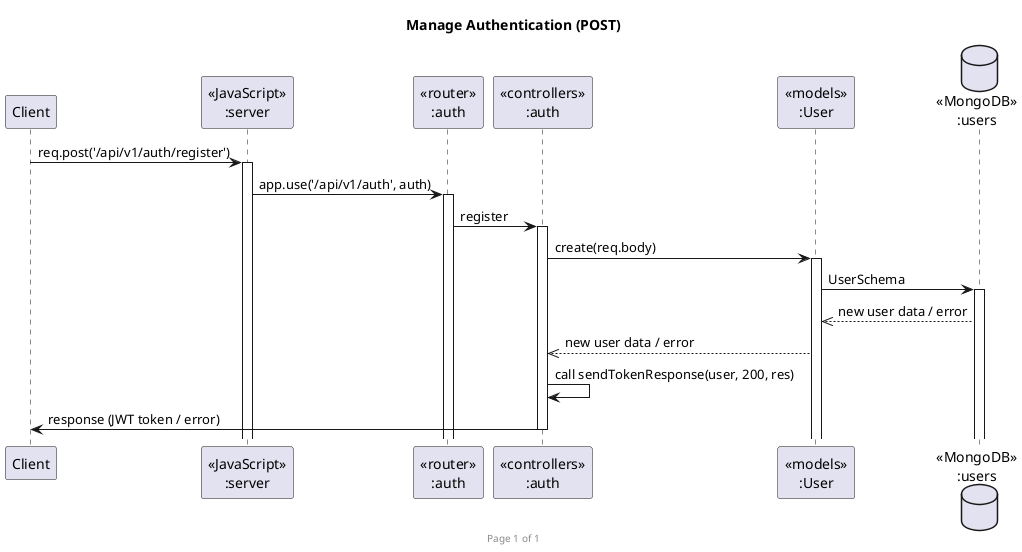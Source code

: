 @startuml Manage Authentication (POST)

footer Page %page% of %lastpage%
title "Manage Authentication (POST)"

participant "Client" as client
participant "<<JavaScript>>\n:server" as server
participant "<<router>>\n:auth" as routerAuth
participant "<<controllers>>\n:auth" as controllersAuth
participant "<<models>>\n:User" as modelUser
database "<<MongoDB>>\n:users" as UsersDatabase

client -> server ++ : req.post('/api/v1/auth/register')
server -> routerAuth ++ : app.use('/api/v1/auth', auth)
routerAuth -> controllersAuth ++ : register
controllersAuth -> modelUser ++ : create(req.body)
modelUser -> UsersDatabase ++ : UserSchema

UsersDatabase -->> modelUser : new user data / error
modelUser -->> controllersAuth : new user data / error
controllersAuth -> controllersAuth : call sendTokenResponse(user, 200, res)
controllersAuth -> client -- : response (JWT token / error)

@enduml
